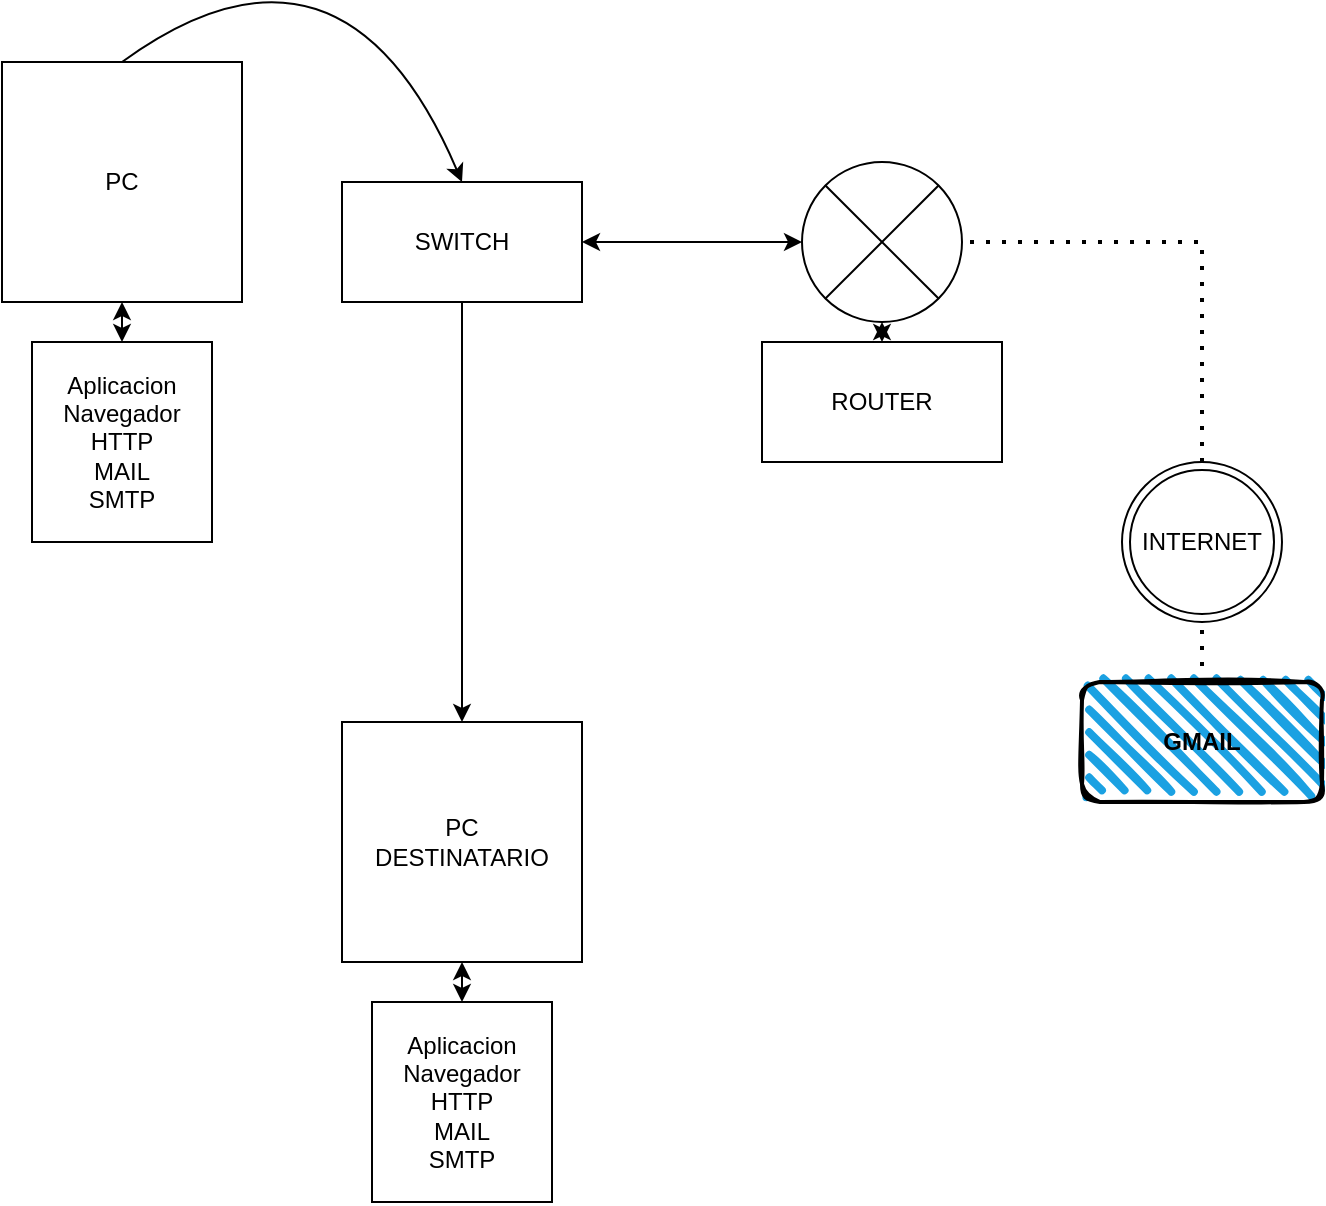<mxfile version="20.4.0" type="github">
  <diagram id="JoWQCPtSpBeyG2rGUTtg" name="Página-1">
    <mxGraphModel dx="1102" dy="582" grid="1" gridSize="10" guides="1" tooltips="1" connect="1" arrows="1" fold="1" page="1" pageScale="1" pageWidth="827" pageHeight="1169" math="0" shadow="0">
      <root>
        <mxCell id="0" />
        <mxCell id="1" parent="0" />
        <mxCell id="iR9R-s1UasJQJ4D1qSMc-1" value="SWITCH" style="rounded=0;whiteSpace=wrap;html=1;" vertex="1" parent="1">
          <mxGeometry x="270" y="170" width="120" height="60" as="geometry" />
        </mxCell>
        <mxCell id="iR9R-s1UasJQJ4D1qSMc-2" value="PC" style="whiteSpace=wrap;html=1;aspect=fixed;" vertex="1" parent="1">
          <mxGeometry x="100" y="110" width="120" height="120" as="geometry" />
        </mxCell>
        <mxCell id="iR9R-s1UasJQJ4D1qSMc-4" style="edgeStyle=orthogonalEdgeStyle;rounded=0;orthogonalLoop=1;jettySize=auto;html=1;" edge="1" parent="1">
          <mxGeometry relative="1" as="geometry">
            <mxPoint x="160" y="320" as="targetPoint" />
            <mxPoint x="150" y="300" as="sourcePoint" />
            <Array as="points">
              <mxPoint x="160" y="320" />
              <mxPoint x="160" y="320" />
            </Array>
          </mxGeometry>
        </mxCell>
        <mxCell id="iR9R-s1UasJQJ4D1qSMc-3" value="Aplicacion&lt;br&gt;Navegador&lt;br&gt;HTTP&lt;br&gt;MAIL&lt;br&gt;SMTP" style="rounded=0;whiteSpace=wrap;html=1;" vertex="1" parent="1">
          <mxGeometry x="115" y="250" width="90" height="100" as="geometry" />
        </mxCell>
        <mxCell id="iR9R-s1UasJQJ4D1qSMc-5" value="" style="endArrow=classic;startArrow=classic;html=1;rounded=0;entryX=0.5;entryY=1;entryDx=0;entryDy=0;exitX=0.5;exitY=0;exitDx=0;exitDy=0;" edge="1" parent="1" source="iR9R-s1UasJQJ4D1qSMc-3" target="iR9R-s1UasJQJ4D1qSMc-2">
          <mxGeometry width="50" height="50" relative="1" as="geometry">
            <mxPoint x="260" y="350" as="sourcePoint" />
            <mxPoint x="310" y="300" as="targetPoint" />
          </mxGeometry>
        </mxCell>
        <mxCell id="iR9R-s1UasJQJ4D1qSMc-6" value="" style="curved=1;endArrow=classic;html=1;rounded=0;exitX=0.5;exitY=0;exitDx=0;exitDy=0;entryX=0.5;entryY=0;entryDx=0;entryDy=0;" edge="1" parent="1" source="iR9R-s1UasJQJ4D1qSMc-2" target="iR9R-s1UasJQJ4D1qSMc-1">
          <mxGeometry width="50" height="50" relative="1" as="geometry">
            <mxPoint x="390" y="300" as="sourcePoint" />
            <mxPoint x="440" y="250" as="targetPoint" />
            <Array as="points">
              <mxPoint x="270" y="30" />
            </Array>
          </mxGeometry>
        </mxCell>
        <mxCell id="iR9R-s1UasJQJ4D1qSMc-7" value="" style="shape=sumEllipse;perimeter=ellipsePerimeter;whiteSpace=wrap;html=1;backgroundOutline=1;" vertex="1" parent="1">
          <mxGeometry x="500" y="160" width="80" height="80" as="geometry" />
        </mxCell>
        <mxCell id="iR9R-s1UasJQJ4D1qSMc-8" value="" style="endArrow=classic;startArrow=classic;html=1;rounded=0;entryX=0;entryY=0.5;entryDx=0;entryDy=0;exitX=1;exitY=0.5;exitDx=0;exitDy=0;" edge="1" parent="1" source="iR9R-s1UasJQJ4D1qSMc-1" target="iR9R-s1UasJQJ4D1qSMc-7">
          <mxGeometry width="50" height="50" relative="1" as="geometry">
            <mxPoint x="390" y="300" as="sourcePoint" />
            <mxPoint x="440" y="250" as="targetPoint" />
            <Array as="points">
              <mxPoint x="470" y="200" />
            </Array>
          </mxGeometry>
        </mxCell>
        <mxCell id="iR9R-s1UasJQJ4D1qSMc-9" value="ROUTER" style="rounded=0;whiteSpace=wrap;html=1;" vertex="1" parent="1">
          <mxGeometry x="480" y="250" width="120" height="60" as="geometry" />
        </mxCell>
        <mxCell id="iR9R-s1UasJQJ4D1qSMc-10" value="" style="endArrow=classic;startArrow=classic;html=1;rounded=0;entryX=0.5;entryY=1;entryDx=0;entryDy=0;exitX=0.5;exitY=0;exitDx=0;exitDy=0;" edge="1" parent="1" source="iR9R-s1UasJQJ4D1qSMc-9" target="iR9R-s1UasJQJ4D1qSMc-7">
          <mxGeometry width="50" height="50" relative="1" as="geometry">
            <mxPoint x="390" y="300" as="sourcePoint" />
            <mxPoint x="440" y="250" as="targetPoint" />
          </mxGeometry>
        </mxCell>
        <mxCell id="iR9R-s1UasJQJ4D1qSMc-11" value="" style="endArrow=none;dashed=1;html=1;dashPattern=1 3;strokeWidth=2;rounded=0;entryX=1;entryY=0.5;entryDx=0;entryDy=0;" edge="1" parent="1" target="iR9R-s1UasJQJ4D1qSMc-7">
          <mxGeometry width="50" height="50" relative="1" as="geometry">
            <mxPoint x="700" y="310" as="sourcePoint" />
            <mxPoint x="440" y="250" as="targetPoint" />
            <Array as="points">
              <mxPoint x="700" y="200" />
            </Array>
          </mxGeometry>
        </mxCell>
        <mxCell id="iR9R-s1UasJQJ4D1qSMc-12" value="INTERNET" style="ellipse;shape=doubleEllipse;whiteSpace=wrap;html=1;aspect=fixed;" vertex="1" parent="1">
          <mxGeometry x="660" y="310" width="80" height="80" as="geometry" />
        </mxCell>
        <mxCell id="iR9R-s1UasJQJ4D1qSMc-13" value="" style="endArrow=none;dashed=1;html=1;dashPattern=1 3;strokeWidth=2;rounded=0;entryX=0.5;entryY=1;entryDx=0;entryDy=0;" edge="1" parent="1" target="iR9R-s1UasJQJ4D1qSMc-12">
          <mxGeometry width="50" height="50" relative="1" as="geometry">
            <mxPoint x="700" y="420" as="sourcePoint" />
            <mxPoint x="440" y="250" as="targetPoint" />
          </mxGeometry>
        </mxCell>
        <mxCell id="iR9R-s1UasJQJ4D1qSMc-14" value="&lt;b&gt;GMAIL&lt;/b&gt;" style="rounded=1;whiteSpace=wrap;html=1;strokeWidth=2;fillWeight=4;hachureGap=8;hachureAngle=45;fillColor=#1ba1e2;sketch=1;" vertex="1" parent="1">
          <mxGeometry x="640" y="420" width="120" height="60" as="geometry" />
        </mxCell>
        <mxCell id="iR9R-s1UasJQJ4D1qSMc-16" value="" style="endArrow=classic;html=1;rounded=0;exitX=0.5;exitY=1;exitDx=0;exitDy=0;" edge="1" parent="1" source="iR9R-s1UasJQJ4D1qSMc-1">
          <mxGeometry width="50" height="50" relative="1" as="geometry">
            <mxPoint x="390" y="300" as="sourcePoint" />
            <mxPoint x="330" y="440" as="targetPoint" />
          </mxGeometry>
        </mxCell>
        <mxCell id="iR9R-s1UasJQJ4D1qSMc-17" value="PC&lt;br&gt;DESTINATARIO" style="whiteSpace=wrap;html=1;aspect=fixed;" vertex="1" parent="1">
          <mxGeometry x="270" y="440" width="120" height="120" as="geometry" />
        </mxCell>
        <mxCell id="iR9R-s1UasJQJ4D1qSMc-18" style="edgeStyle=orthogonalEdgeStyle;rounded=0;orthogonalLoop=1;jettySize=auto;html=1;" edge="1" parent="1">
          <mxGeometry relative="1" as="geometry">
            <mxPoint x="330" y="650" as="targetPoint" />
            <mxPoint x="320" y="630" as="sourcePoint" />
            <Array as="points">
              <mxPoint x="330" y="650" />
              <mxPoint x="330" y="650" />
            </Array>
          </mxGeometry>
        </mxCell>
        <mxCell id="iR9R-s1UasJQJ4D1qSMc-19" value="Aplicacion&lt;br&gt;Navegador&lt;br&gt;HTTP&lt;br&gt;MAIL&lt;br&gt;SMTP" style="rounded=0;whiteSpace=wrap;html=1;" vertex="1" parent="1">
          <mxGeometry x="285" y="580" width="90" height="100" as="geometry" />
        </mxCell>
        <mxCell id="iR9R-s1UasJQJ4D1qSMc-20" value="" style="endArrow=classic;startArrow=classic;html=1;rounded=0;entryX=0.5;entryY=1;entryDx=0;entryDy=0;exitX=0.5;exitY=0;exitDx=0;exitDy=0;" edge="1" parent="1" source="iR9R-s1UasJQJ4D1qSMc-19" target="iR9R-s1UasJQJ4D1qSMc-17">
          <mxGeometry width="50" height="50" relative="1" as="geometry">
            <mxPoint x="430" y="680" as="sourcePoint" />
            <mxPoint x="480" y="630" as="targetPoint" />
          </mxGeometry>
        </mxCell>
      </root>
    </mxGraphModel>
  </diagram>
</mxfile>
